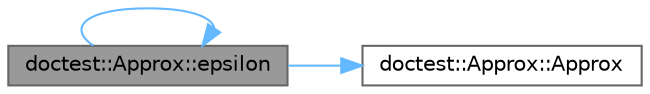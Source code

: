 digraph "doctest::Approx::epsilon"
{
 // LATEX_PDF_SIZE
  bgcolor="transparent";
  edge [fontname=Helvetica,fontsize=10,labelfontname=Helvetica,labelfontsize=10];
  node [fontname=Helvetica,fontsize=10,shape=box,height=0.2,width=0.4];
  rankdir="LR";
  Node1 [id="Node000001",label="doctest::Approx::epsilon",height=0.2,width=0.4,color="gray40", fillcolor="grey60", style="filled", fontcolor="black",tooltip=" "];
  Node1 -> Node2 [id="edge3_Node000001_Node000002",color="steelblue1",style="solid",tooltip=" "];
  Node2 [id="Node000002",label="doctest::Approx::Approx",height=0.2,width=0.4,color="grey40", fillcolor="white", style="filled",URL="$classdoctest_1_1_approx.html#a86f0d1b44c1cf095697f23ccdab00802",tooltip=" "];
  Node1 -> Node1 [id="edge4_Node000001_Node000001",color="steelblue1",style="solid",tooltip=" "];
}
